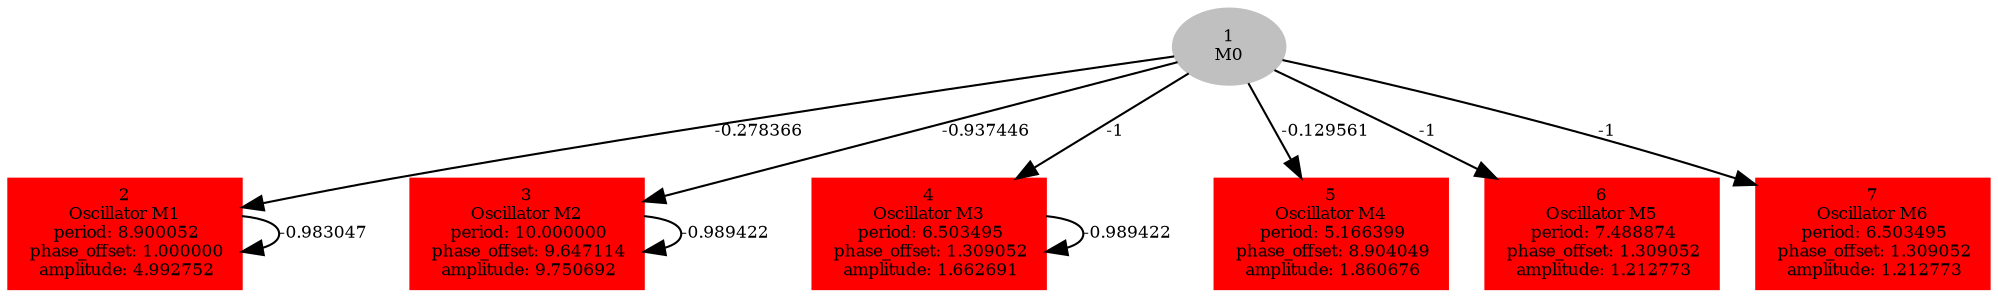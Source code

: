  digraph g{ forcelabels=true;
1[label=<1<BR/>M0>,color="grey",style=filled,fontsize=8];
2 [label=<2<BR />Oscillator M1<BR /> period: 8.900052<BR /> phase_offset: 1.000000<BR /> amplitude: 4.992752>, shape=box,color=red,style=filled,fontsize=8];3 [label=<3<BR />Oscillator M2<BR /> period: 10.000000<BR /> phase_offset: 9.647114<BR /> amplitude: 9.750692>, shape=box,color=red,style=filled,fontsize=8];4 [label=<4<BR />Oscillator M3<BR /> period: 6.503495<BR /> phase_offset: 1.309052<BR /> amplitude: 1.662691>, shape=box,color=red,style=filled,fontsize=8];5 [label=<5<BR />Oscillator M4<BR /> period: 5.166399<BR /> phase_offset: 8.904049<BR /> amplitude: 1.860676>, shape=box,color=red,style=filled,fontsize=8];6 [label=<6<BR />Oscillator M5<BR /> period: 7.488874<BR /> phase_offset: 1.309052<BR /> amplitude: 1.212773>, shape=box,color=red,style=filled,fontsize=8];7 [label=<7<BR />Oscillator M6<BR /> period: 6.503495<BR /> phase_offset: 1.309052<BR /> amplitude: 1.212773>, shape=box,color=red,style=filled,fontsize=8];1 -> 2[label="-0.278366 ",fontsize="8"];
1 -> 3[label="-0.937446 ",fontsize="8"];
1 -> 4[label="-1 ",fontsize="8"];
1 -> 5[label="-0.129561 ",fontsize="8"];
1 -> 6[label="-1 ",fontsize="8"];
1 -> 7[label="-1 ",fontsize="8"];
2 -> 2[label="-0.983047 ",fontsize="8"];
3 -> 3[label="-0.989422 ",fontsize="8"];
4 -> 4[label="-0.989422 ",fontsize="8"];
 }

